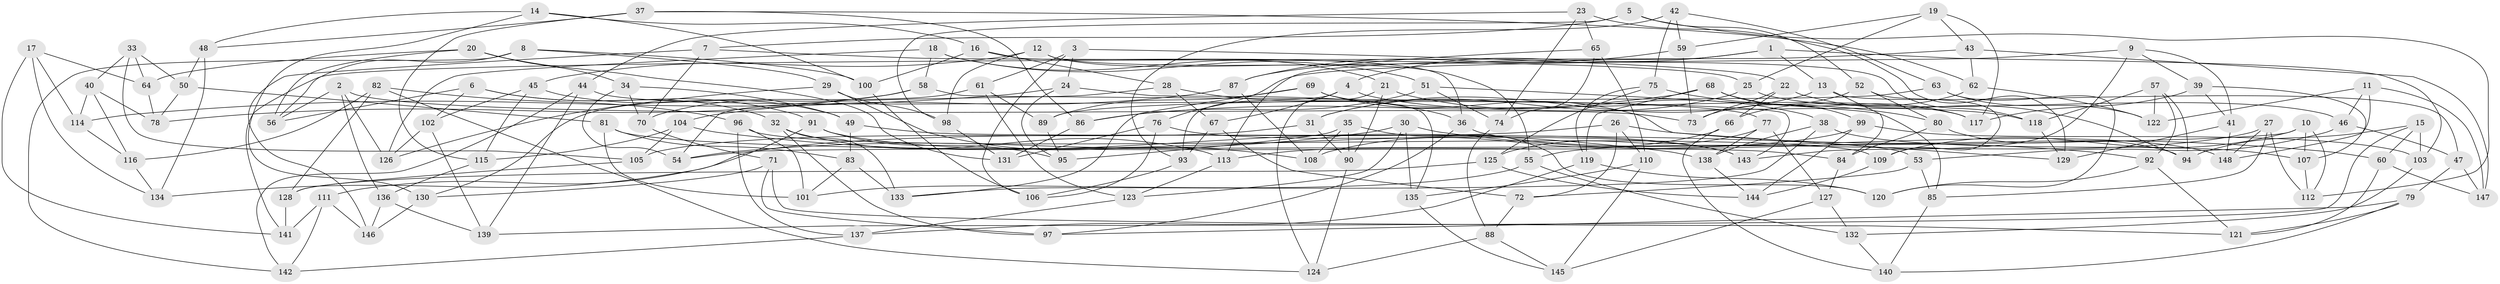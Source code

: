 // Generated by graph-tools (version 1.1) at 2025/11/02/27/25 16:11:47]
// undirected, 148 vertices, 296 edges
graph export_dot {
graph [start="1"]
  node [color=gray90,style=filled];
  1;
  2;
  3;
  4;
  5;
  6;
  7;
  8;
  9;
  10;
  11;
  12;
  13;
  14;
  15;
  16;
  17;
  18;
  19;
  20;
  21;
  22;
  23;
  24;
  25;
  26;
  27;
  28;
  29;
  30;
  31;
  32;
  33;
  34;
  35;
  36;
  37;
  38;
  39;
  40;
  41;
  42;
  43;
  44;
  45;
  46;
  47;
  48;
  49;
  50;
  51;
  52;
  53;
  54;
  55;
  56;
  57;
  58;
  59;
  60;
  61;
  62;
  63;
  64;
  65;
  66;
  67;
  68;
  69;
  70;
  71;
  72;
  73;
  74;
  75;
  76;
  77;
  78;
  79;
  80;
  81;
  82;
  83;
  84;
  85;
  86;
  87;
  88;
  89;
  90;
  91;
  92;
  93;
  94;
  95;
  96;
  97;
  98;
  99;
  100;
  101;
  102;
  103;
  104;
  105;
  106;
  107;
  108;
  109;
  110;
  111;
  112;
  113;
  114;
  115;
  116;
  117;
  118;
  119;
  120;
  121;
  122;
  123;
  124;
  125;
  126;
  127;
  128;
  129;
  130;
  131;
  132;
  133;
  134;
  135;
  136;
  137;
  138;
  139;
  140;
  141;
  142;
  143;
  144;
  145;
  146;
  147;
  148;
  1 -- 13;
  1 -- 4;
  1 -- 103;
  1 -- 113;
  2 -- 56;
  2 -- 136;
  2 -- 126;
  2 -- 73;
  3 -- 106;
  3 -- 22;
  3 -- 61;
  3 -- 24;
  4 -- 93;
  4 -- 67;
  4 -- 118;
  5 -- 52;
  5 -- 112;
  5 -- 7;
  5 -- 98;
  6 -- 102;
  6 -- 32;
  6 -- 56;
  6 -- 91;
  7 -- 70;
  7 -- 25;
  7 -- 146;
  8 -- 100;
  8 -- 56;
  8 -- 142;
  8 -- 29;
  9 -- 41;
  9 -- 143;
  9 -- 76;
  9 -- 39;
  10 -- 109;
  10 -- 107;
  10 -- 112;
  10 -- 54;
  11 -- 46;
  11 -- 148;
  11 -- 122;
  11 -- 147;
  12 -- 45;
  12 -- 55;
  12 -- 118;
  12 -- 98;
  13 -- 84;
  13 -- 47;
  13 -- 31;
  14 -- 16;
  14 -- 48;
  14 -- 100;
  14 -- 130;
  15 -- 94;
  15 -- 139;
  15 -- 60;
  15 -- 103;
  16 -- 36;
  16 -- 100;
  16 -- 28;
  17 -- 134;
  17 -- 64;
  17 -- 114;
  17 -- 141;
  18 -- 21;
  18 -- 58;
  18 -- 51;
  18 -- 126;
  19 -- 25;
  19 -- 43;
  19 -- 59;
  19 -- 117;
  20 -- 34;
  20 -- 131;
  20 -- 64;
  20 -- 56;
  21 -- 38;
  21 -- 90;
  21 -- 124;
  22 -- 73;
  22 -- 66;
  22 -- 94;
  23 -- 129;
  23 -- 74;
  23 -- 65;
  23 -- 44;
  24 -- 95;
  24 -- 135;
  24 -- 114;
  25 -- 31;
  25 -- 46;
  26 -- 110;
  26 -- 134;
  26 -- 72;
  26 -- 60;
  27 -- 112;
  27 -- 148;
  27 -- 55;
  27 -- 85;
  28 -- 54;
  28 -- 36;
  28 -- 67;
  29 -- 126;
  29 -- 108;
  29 -- 98;
  30 -- 135;
  30 -- 54;
  30 -- 92;
  30 -- 123;
  31 -- 105;
  31 -- 90;
  32 -- 113;
  32 -- 97;
  32 -- 133;
  33 -- 40;
  33 -- 64;
  33 -- 105;
  33 -- 50;
  34 -- 54;
  34 -- 70;
  34 -- 49;
  35 -- 95;
  35 -- 108;
  35 -- 90;
  35 -- 120;
  36 -- 97;
  36 -- 148;
  37 -- 48;
  37 -- 86;
  37 -- 62;
  37 -- 115;
  38 -- 138;
  38 -- 133;
  38 -- 107;
  39 -- 107;
  39 -- 117;
  39 -- 41;
  40 -- 114;
  40 -- 116;
  40 -- 78;
  41 -- 148;
  41 -- 129;
  42 -- 59;
  42 -- 63;
  42 -- 75;
  42 -- 93;
  43 -- 62;
  43 -- 147;
  43 -- 141;
  44 -- 77;
  44 -- 139;
  44 -- 142;
  45 -- 102;
  45 -- 115;
  45 -- 49;
  46 -- 53;
  46 -- 47;
  47 -- 147;
  47 -- 79;
  48 -- 50;
  48 -- 134;
  49 -- 83;
  49 -- 53;
  50 -- 78;
  50 -- 81;
  51 -- 86;
  51 -- 74;
  51 -- 85;
  52 -- 109;
  52 -- 73;
  52 -- 80;
  53 -- 72;
  53 -- 85;
  55 -- 101;
  55 -- 132;
  57 -- 94;
  57 -- 118;
  57 -- 92;
  57 -- 122;
  58 -- 143;
  58 -- 78;
  58 -- 70;
  59 -- 87;
  59 -- 73;
  60 -- 147;
  60 -- 121;
  61 -- 89;
  61 -- 123;
  61 -- 130;
  62 -- 66;
  62 -- 122;
  63 -- 120;
  63 -- 89;
  63 -- 122;
  64 -- 78;
  65 -- 74;
  65 -- 87;
  65 -- 110;
  66 -- 140;
  66 -- 108;
  67 -- 72;
  67 -- 93;
  68 -- 117;
  68 -- 119;
  68 -- 99;
  68 -- 86;
  69 -- 129;
  69 -- 89;
  69 -- 117;
  69 -- 133;
  70 -- 71;
  71 -- 130;
  71 -- 121;
  71 -- 97;
  72 -- 88;
  74 -- 88;
  75 -- 80;
  75 -- 119;
  75 -- 125;
  76 -- 106;
  76 -- 131;
  76 -- 143;
  77 -- 125;
  77 -- 138;
  77 -- 127;
  79 -- 140;
  79 -- 97;
  79 -- 121;
  80 -- 94;
  80 -- 84;
  81 -- 83;
  81 -- 101;
  81 -- 84;
  82 -- 116;
  82 -- 128;
  82 -- 96;
  82 -- 124;
  83 -- 133;
  83 -- 101;
  84 -- 127;
  85 -- 140;
  86 -- 131;
  87 -- 104;
  87 -- 108;
  88 -- 124;
  88 -- 145;
  89 -- 95;
  90 -- 124;
  91 -- 95;
  91 -- 111;
  91 -- 143;
  92 -- 121;
  92 -- 120;
  93 -- 106;
  96 -- 109;
  96 -- 137;
  96 -- 101;
  98 -- 131;
  99 -- 103;
  99 -- 113;
  99 -- 144;
  100 -- 106;
  102 -- 139;
  102 -- 126;
  103 -- 132;
  104 -- 115;
  104 -- 105;
  104 -- 138;
  105 -- 128;
  107 -- 112;
  109 -- 144;
  110 -- 145;
  110 -- 135;
  111 -- 146;
  111 -- 141;
  111 -- 142;
  113 -- 123;
  114 -- 116;
  115 -- 136;
  116 -- 134;
  118 -- 129;
  119 -- 137;
  119 -- 120;
  123 -- 137;
  125 -- 144;
  125 -- 128;
  127 -- 145;
  127 -- 132;
  128 -- 141;
  130 -- 146;
  132 -- 140;
  135 -- 145;
  136 -- 146;
  136 -- 139;
  137 -- 142;
  138 -- 144;
}
